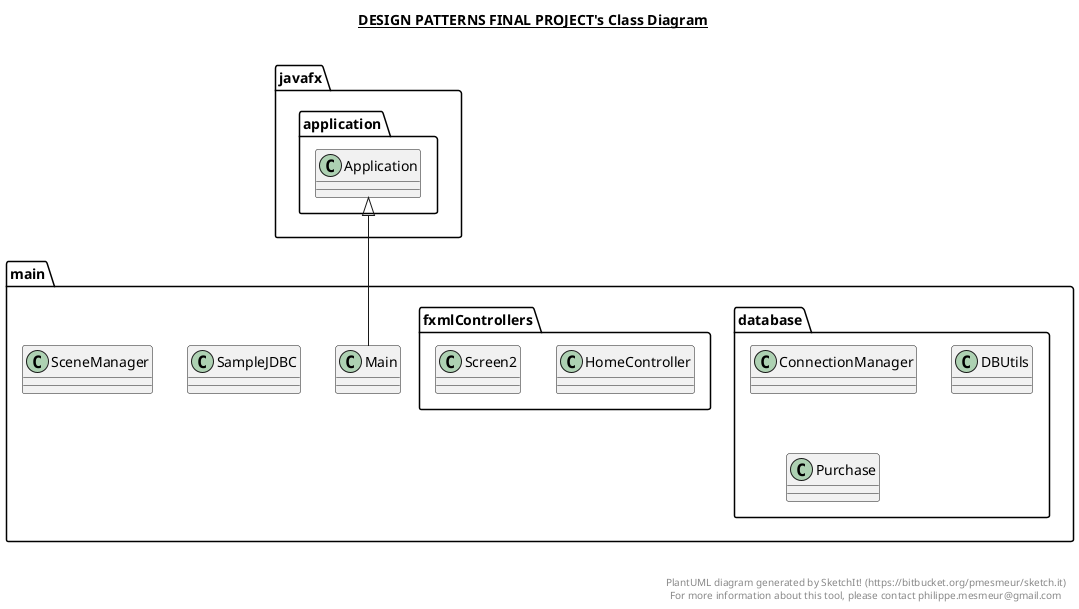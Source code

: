 @startuml

title __DESIGN PATTERNS FINAL PROJECT's Class Diagram__\n

  namespace main {
    class main.Main {
    }
  }
  

  namespace main {
    class main.SampleJDBC {
    }
  }
  

  namespace main {
    class main.SceneManager {
    }
  }
  

  namespace main {
    namespace database {
      class main.database.ConnectionManager {
      }
    }
  }
  

  namespace main {
    namespace database {
      class main.database.DBUtils {
      }
    }
  }
  

  namespace main {
    namespace database {
      class main.database.Purchase {
      }
    }
  }
  

  namespace main {
    namespace fxmlControllers {
      class main.fxmlControllers.HomeController {
      }
    }
  }
  

  namespace main {
    namespace fxmlControllers {
      class main.fxmlControllers.Screen2 {
      }
    }
  }
  

  main.Main -up-|> javafx.application.Application


right footer


PlantUML diagram generated by SketchIt! (https://bitbucket.org/pmesmeur/sketch.it)
For more information about this tool, please contact philippe.mesmeur@gmail.com
endfooter

@enduml
